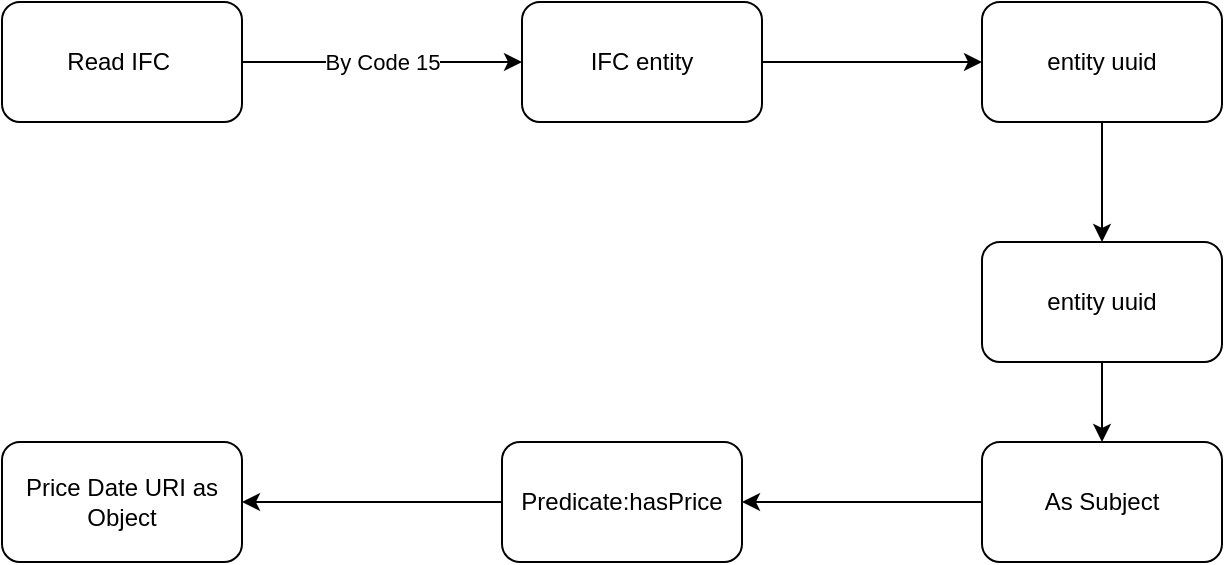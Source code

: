 <mxfile version="28.2.8">
  <diagram name="第 1 页" id="OCM9zwl7UEkzbrnkHxlr">
    <mxGraphModel dx="1426" dy="759" grid="1" gridSize="10" guides="1" tooltips="1" connect="1" arrows="1" fold="1" page="1" pageScale="1" pageWidth="827" pageHeight="1169" math="0" shadow="0">
      <root>
        <mxCell id="0" />
        <mxCell id="1" parent="0" />
        <mxCell id="h19mBmi42310W65S8yJa-3" style="edgeStyle=orthogonalEdgeStyle;rounded=0;orthogonalLoop=1;jettySize=auto;html=1;" edge="1" parent="1" source="h19mBmi42310W65S8yJa-1" target="h19mBmi42310W65S8yJa-2">
          <mxGeometry relative="1" as="geometry" />
        </mxCell>
        <mxCell id="h19mBmi42310W65S8yJa-4" value="By Code 15" style="edgeLabel;html=1;align=center;verticalAlign=middle;resizable=0;points=[];" vertex="1" connectable="0" parent="h19mBmi42310W65S8yJa-3">
          <mxGeometry x="0.017" y="-2" relative="1" as="geometry">
            <mxPoint x="-1" y="-2" as="offset" />
          </mxGeometry>
        </mxCell>
        <mxCell id="h19mBmi42310W65S8yJa-1" value="Read IFC&amp;nbsp;" style="rounded=1;whiteSpace=wrap;html=1;" vertex="1" parent="1">
          <mxGeometry x="160" y="220" width="120" height="60" as="geometry" />
        </mxCell>
        <mxCell id="h19mBmi42310W65S8yJa-6" style="edgeStyle=orthogonalEdgeStyle;rounded=0;orthogonalLoop=1;jettySize=auto;html=1;" edge="1" parent="1" source="h19mBmi42310W65S8yJa-2" target="h19mBmi42310W65S8yJa-5">
          <mxGeometry relative="1" as="geometry" />
        </mxCell>
        <mxCell id="h19mBmi42310W65S8yJa-2" value="IFC entity" style="rounded=1;whiteSpace=wrap;html=1;" vertex="1" parent="1">
          <mxGeometry x="420" y="220" width="120" height="60" as="geometry" />
        </mxCell>
        <mxCell id="h19mBmi42310W65S8yJa-8" style="edgeStyle=orthogonalEdgeStyle;rounded=0;orthogonalLoop=1;jettySize=auto;html=1;" edge="1" parent="1" source="h19mBmi42310W65S8yJa-5" target="h19mBmi42310W65S8yJa-7">
          <mxGeometry relative="1" as="geometry" />
        </mxCell>
        <mxCell id="h19mBmi42310W65S8yJa-5" value="entity uuid" style="rounded=1;whiteSpace=wrap;html=1;" vertex="1" parent="1">
          <mxGeometry x="650" y="220" width="120" height="60" as="geometry" />
        </mxCell>
        <mxCell id="h19mBmi42310W65S8yJa-12" style="edgeStyle=orthogonalEdgeStyle;rounded=0;orthogonalLoop=1;jettySize=auto;html=1;" edge="1" parent="1" source="h19mBmi42310W65S8yJa-7" target="h19mBmi42310W65S8yJa-11">
          <mxGeometry relative="1" as="geometry" />
        </mxCell>
        <mxCell id="h19mBmi42310W65S8yJa-7" value="entity uuid" style="rounded=1;whiteSpace=wrap;html=1;" vertex="1" parent="1">
          <mxGeometry x="650" y="340" width="120" height="60" as="geometry" />
        </mxCell>
        <mxCell id="h19mBmi42310W65S8yJa-9" value="Price Date URI as Object" style="rounded=1;whiteSpace=wrap;html=1;" vertex="1" parent="1">
          <mxGeometry x="160" y="440" width="120" height="60" as="geometry" />
        </mxCell>
        <mxCell id="h19mBmi42310W65S8yJa-14" style="edgeStyle=orthogonalEdgeStyle;rounded=0;orthogonalLoop=1;jettySize=auto;html=1;" edge="1" parent="1" source="h19mBmi42310W65S8yJa-10" target="h19mBmi42310W65S8yJa-9">
          <mxGeometry relative="1" as="geometry" />
        </mxCell>
        <mxCell id="h19mBmi42310W65S8yJa-10" value="Predicate:hasPrice" style="rounded=1;whiteSpace=wrap;html=1;" vertex="1" parent="1">
          <mxGeometry x="410" y="440" width="120" height="60" as="geometry" />
        </mxCell>
        <mxCell id="h19mBmi42310W65S8yJa-13" style="edgeStyle=orthogonalEdgeStyle;rounded=0;orthogonalLoop=1;jettySize=auto;html=1;" edge="1" parent="1" source="h19mBmi42310W65S8yJa-11" target="h19mBmi42310W65S8yJa-10">
          <mxGeometry relative="1" as="geometry" />
        </mxCell>
        <mxCell id="h19mBmi42310W65S8yJa-11" value="As Subject" style="rounded=1;whiteSpace=wrap;html=1;" vertex="1" parent="1">
          <mxGeometry x="650" y="440" width="120" height="60" as="geometry" />
        </mxCell>
      </root>
    </mxGraphModel>
  </diagram>
</mxfile>
